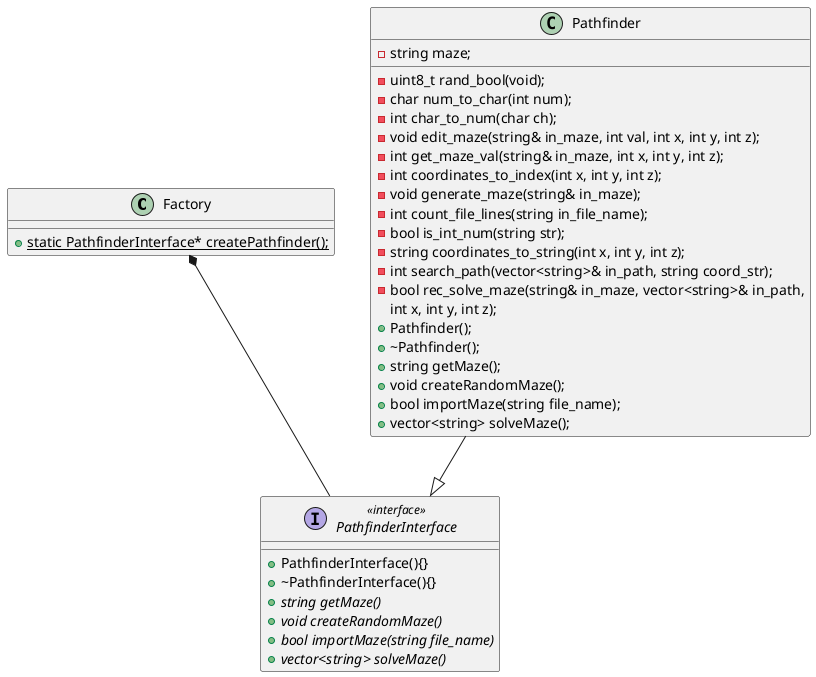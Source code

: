 @startuml


class Factory {
    
	+ {static} static PathfinderInterface* createPathfinder();
    
}

Factory *-- PathfinderInterface 

interface PathfinderInterface <<interface>> {
    
		+ PathfinderInterface(){}
		+ ~PathfinderInterface(){}
		+ {abstract} string getMaze()
		+ {abstract} void createRandomMaze()
		+ {abstract} bool importMaze(string file_name)
		+ {abstract} vector<string> solveMaze()
}

Pathfinder --|> PathfinderInterface

class Pathfinder {
    
        - string maze;
        - uint8_t rand_bool(void);
        - char num_to_char(int num);
        - int char_to_num(char ch);
        - void edit_maze(string& in_maze, int val, int x, int y, int z);
        - int get_maze_val(string& in_maze, int x, int y, int z);
        - int coordinates_to_index(int x, int y, int z);
        - void generate_maze(string& in_maze);
        - int count_file_lines(string in_file_name);
        - bool is_int_num(string str);
        - string coordinates_to_string(int x, int y, int z);
        - int search_path(vector<string>& in_path, string coord_str);
        - bool rec_solve_maze(string& in_maze, vector<string>& in_path, 
                int x, int y, int z);
        + Pathfinder();
        + ~Pathfinder();
		+ string getMaze();
		+ void createRandomMaze();
		+ bool importMaze(string file_name);
		+ vector<string> solveMaze();
}

@enduml
